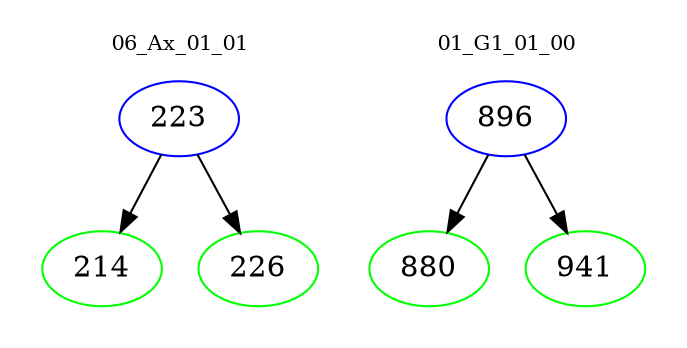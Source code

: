 digraph{
subgraph cluster_0 {
color = white
label = "06_Ax_01_01";
fontsize=10;
T0_223 [label="223", color="blue"]
T0_223 -> T0_214 [color="black"]
T0_214 [label="214", color="green"]
T0_223 -> T0_226 [color="black"]
T0_226 [label="226", color="green"]
}
subgraph cluster_1 {
color = white
label = "01_G1_01_00";
fontsize=10;
T1_896 [label="896", color="blue"]
T1_896 -> T1_880 [color="black"]
T1_880 [label="880", color="green"]
T1_896 -> T1_941 [color="black"]
T1_941 [label="941", color="green"]
}
}
